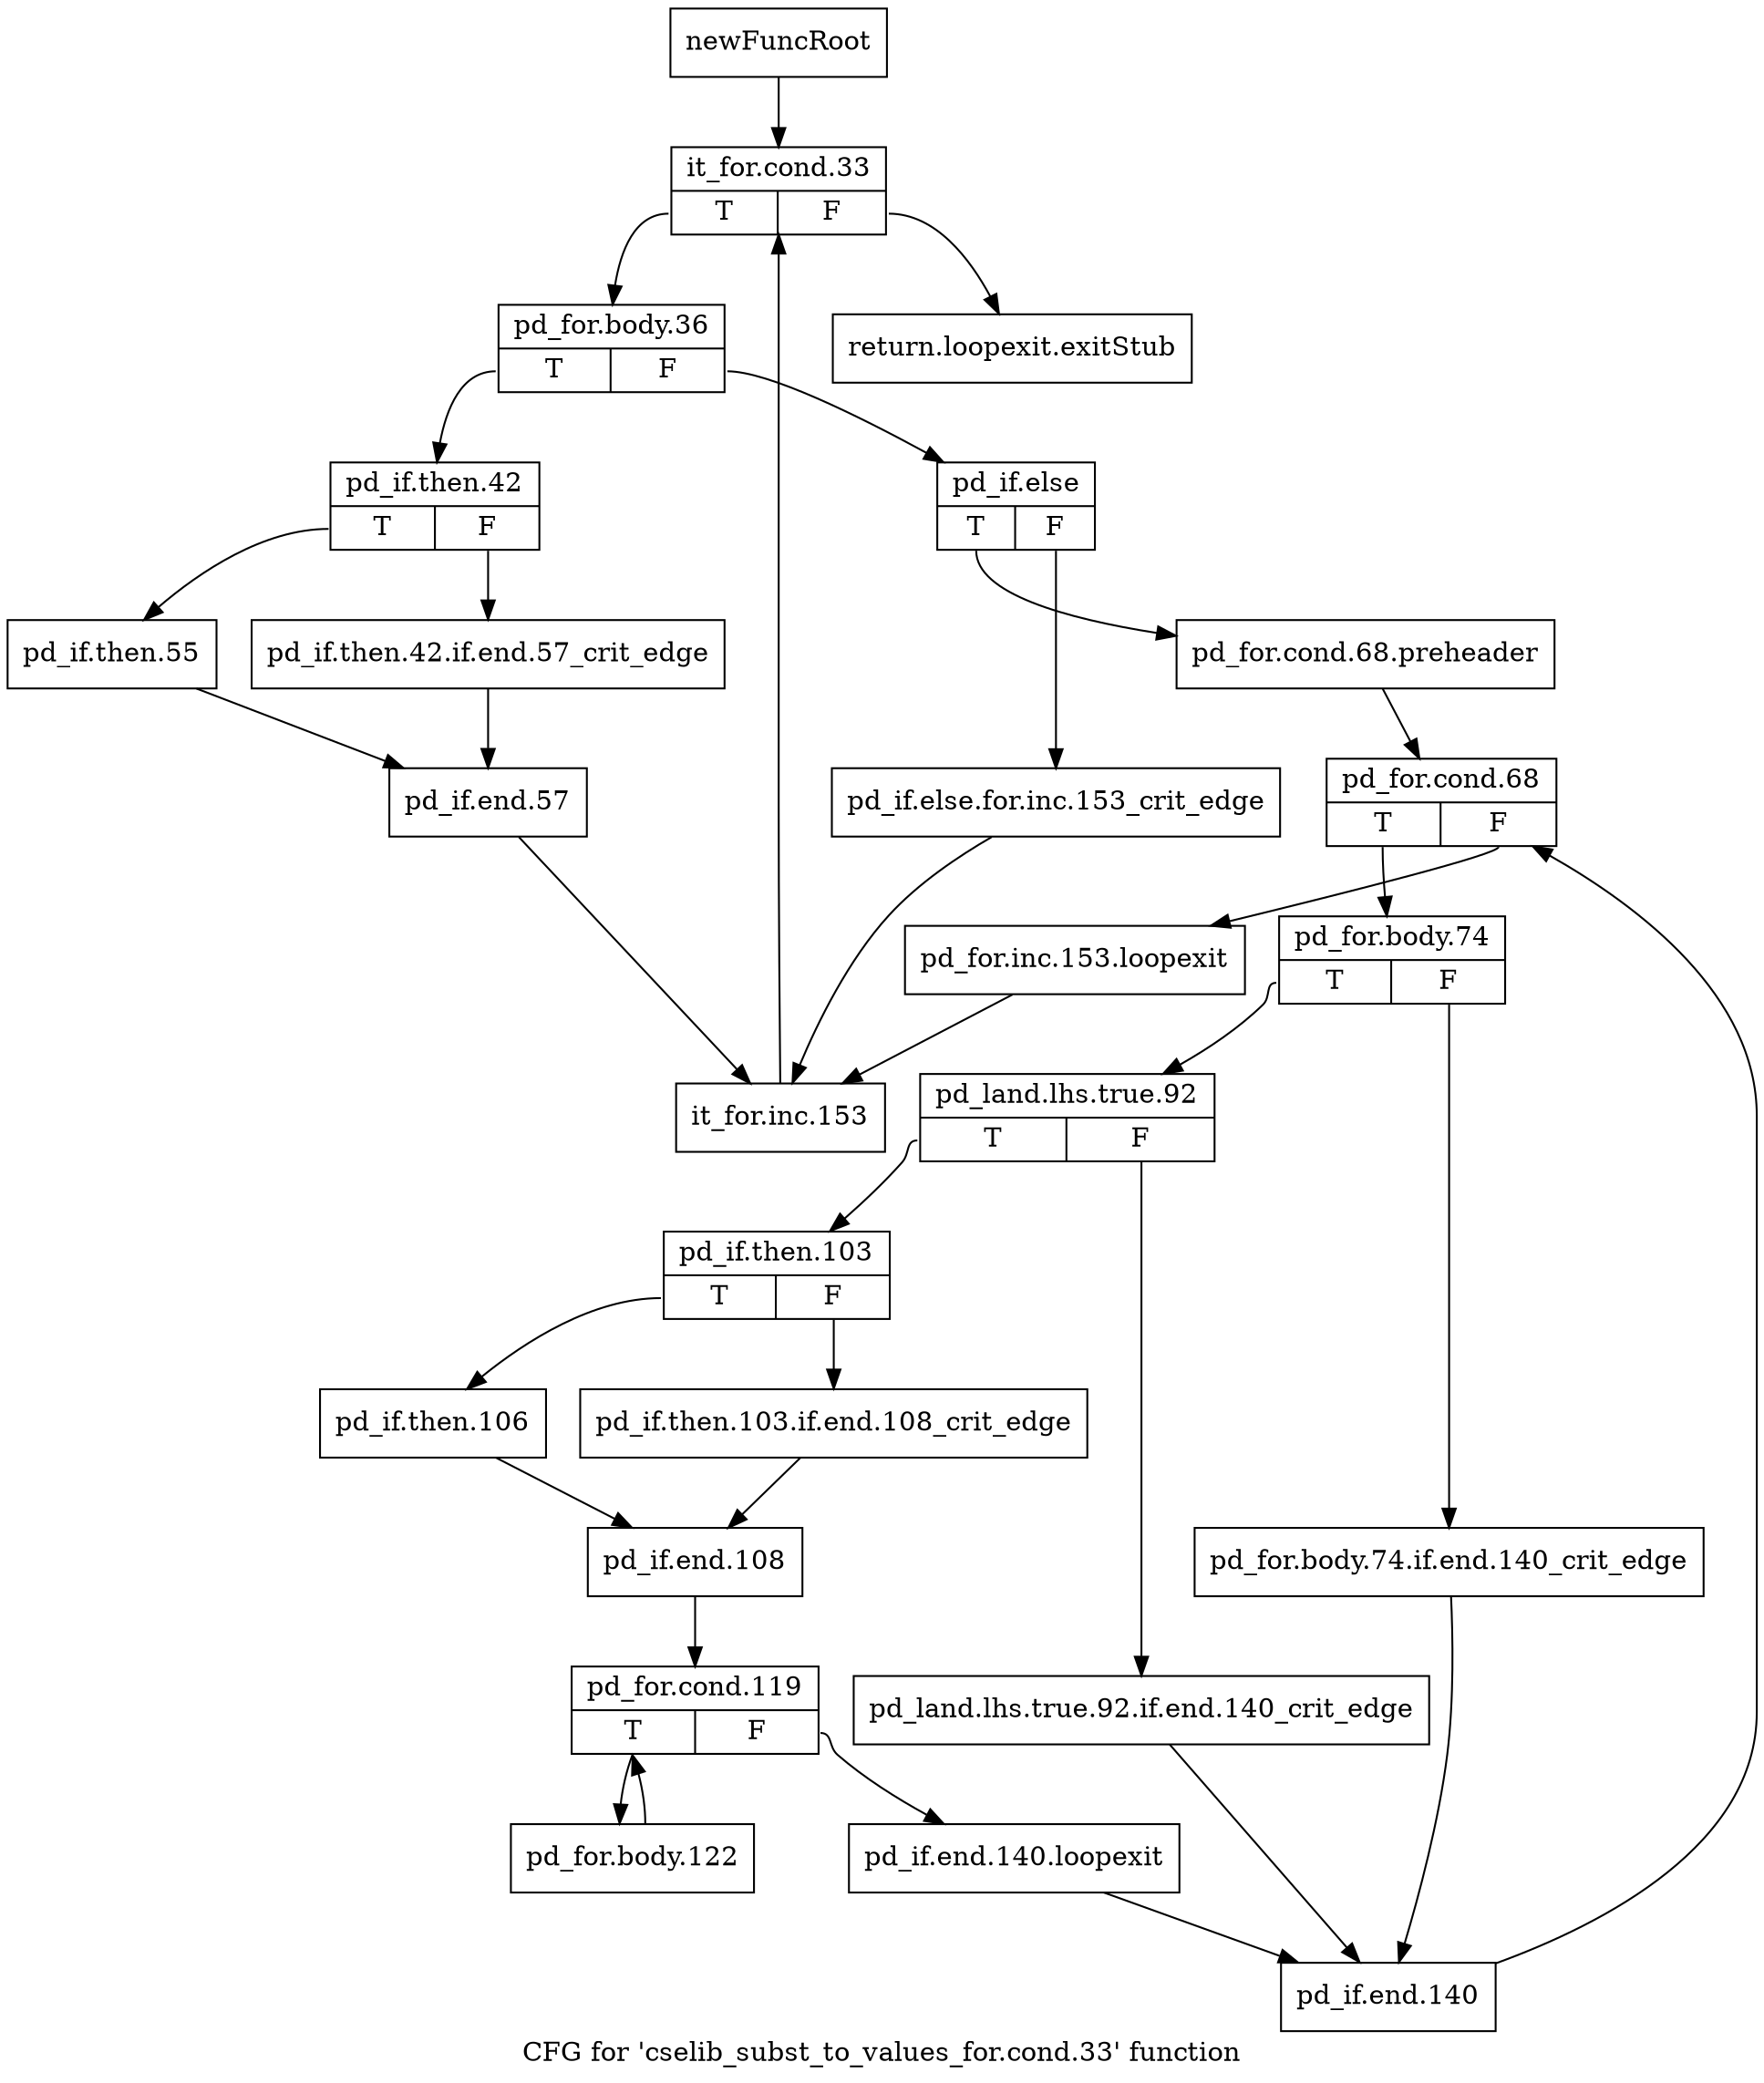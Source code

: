 digraph "CFG for 'cselib_subst_to_values_for.cond.33' function" {
	label="CFG for 'cselib_subst_to_values_for.cond.33' function";

	Node0xa9f8a00 [shape=record,label="{newFuncRoot}"];
	Node0xa9f8a00 -> Node0xa9f8aa0;
	Node0xa9f8a50 [shape=record,label="{return.loopexit.exitStub}"];
	Node0xa9f8aa0 [shape=record,label="{it_for.cond.33|{<s0>T|<s1>F}}"];
	Node0xa9f8aa0:s0 -> Node0xa9f8af0;
	Node0xa9f8aa0:s1 -> Node0xa9f8a50;
	Node0xa9f8af0 [shape=record,label="{pd_for.body.36|{<s0>T|<s1>F}}"];
	Node0xa9f8af0:s0 -> Node0xa9f9090;
	Node0xa9f8af0:s1 -> Node0xa9f8b40;
	Node0xa9f8b40 [shape=record,label="{pd_if.else|{<s0>T|<s1>F}}"];
	Node0xa9f8b40:s0 -> Node0xa9f8be0;
	Node0xa9f8b40:s1 -> Node0xa9f8b90;
	Node0xa9f8b90 [shape=record,label="{pd_if.else.for.inc.153_crit_edge}"];
	Node0xa9f8b90 -> Node0xa9f91d0;
	Node0xa9f8be0 [shape=record,label="{pd_for.cond.68.preheader}"];
	Node0xa9f8be0 -> Node0xa9f8c30;
	Node0xa9f8c30 [shape=record,label="{pd_for.cond.68|{<s0>T|<s1>F}}"];
	Node0xa9f8c30:s0 -> Node0xa9f8cd0;
	Node0xa9f8c30:s1 -> Node0xa9f8c80;
	Node0xa9f8c80 [shape=record,label="{pd_for.inc.153.loopexit}"];
	Node0xa9f8c80 -> Node0xa9f91d0;
	Node0xa9f8cd0 [shape=record,label="{pd_for.body.74|{<s0>T|<s1>F}}"];
	Node0xa9f8cd0:s0 -> Node0xa9f8d70;
	Node0xa9f8cd0:s1 -> Node0xa9f8d20;
	Node0xa9f8d20 [shape=record,label="{pd_for.body.74.if.end.140_crit_edge}"];
	Node0xa9f8d20 -> Node0xa9f8ff0;
	Node0xa9f8d70 [shape=record,label="{pd_land.lhs.true.92|{<s0>T|<s1>F}}"];
	Node0xa9f8d70:s0 -> Node0xa9f8e10;
	Node0xa9f8d70:s1 -> Node0xa9f8dc0;
	Node0xa9f8dc0 [shape=record,label="{pd_land.lhs.true.92.if.end.140_crit_edge}"];
	Node0xa9f8dc0 -> Node0xa9f8ff0;
	Node0xa9f8e10 [shape=record,label="{pd_if.then.103|{<s0>T|<s1>F}}"];
	Node0xa9f8e10:s0 -> Node0xa9f8eb0;
	Node0xa9f8e10:s1 -> Node0xa9f8e60;
	Node0xa9f8e60 [shape=record,label="{pd_if.then.103.if.end.108_crit_edge}"];
	Node0xa9f8e60 -> Node0xa9f8f00;
	Node0xa9f8eb0 [shape=record,label="{pd_if.then.106}"];
	Node0xa9f8eb0 -> Node0xa9f8f00;
	Node0xa9f8f00 [shape=record,label="{pd_if.end.108}"];
	Node0xa9f8f00 -> Node0xa9f8f50;
	Node0xa9f8f50 [shape=record,label="{pd_for.cond.119|{<s0>T|<s1>F}}"];
	Node0xa9f8f50:s0 -> Node0xa9f9040;
	Node0xa9f8f50:s1 -> Node0xa9f8fa0;
	Node0xa9f8fa0 [shape=record,label="{pd_if.end.140.loopexit}"];
	Node0xa9f8fa0 -> Node0xa9f8ff0;
	Node0xa9f8ff0 [shape=record,label="{pd_if.end.140}"];
	Node0xa9f8ff0 -> Node0xa9f8c30;
	Node0xa9f9040 [shape=record,label="{pd_for.body.122}"];
	Node0xa9f9040 -> Node0xa9f8f50;
	Node0xa9f9090 [shape=record,label="{pd_if.then.42|{<s0>T|<s1>F}}"];
	Node0xa9f9090:s0 -> Node0xa9f9130;
	Node0xa9f9090:s1 -> Node0xa9f90e0;
	Node0xa9f90e0 [shape=record,label="{pd_if.then.42.if.end.57_crit_edge}"];
	Node0xa9f90e0 -> Node0xa9f9180;
	Node0xa9f9130 [shape=record,label="{pd_if.then.55}"];
	Node0xa9f9130 -> Node0xa9f9180;
	Node0xa9f9180 [shape=record,label="{pd_if.end.57}"];
	Node0xa9f9180 -> Node0xa9f91d0;
	Node0xa9f91d0 [shape=record,label="{it_for.inc.153}"];
	Node0xa9f91d0 -> Node0xa9f8aa0;
}

